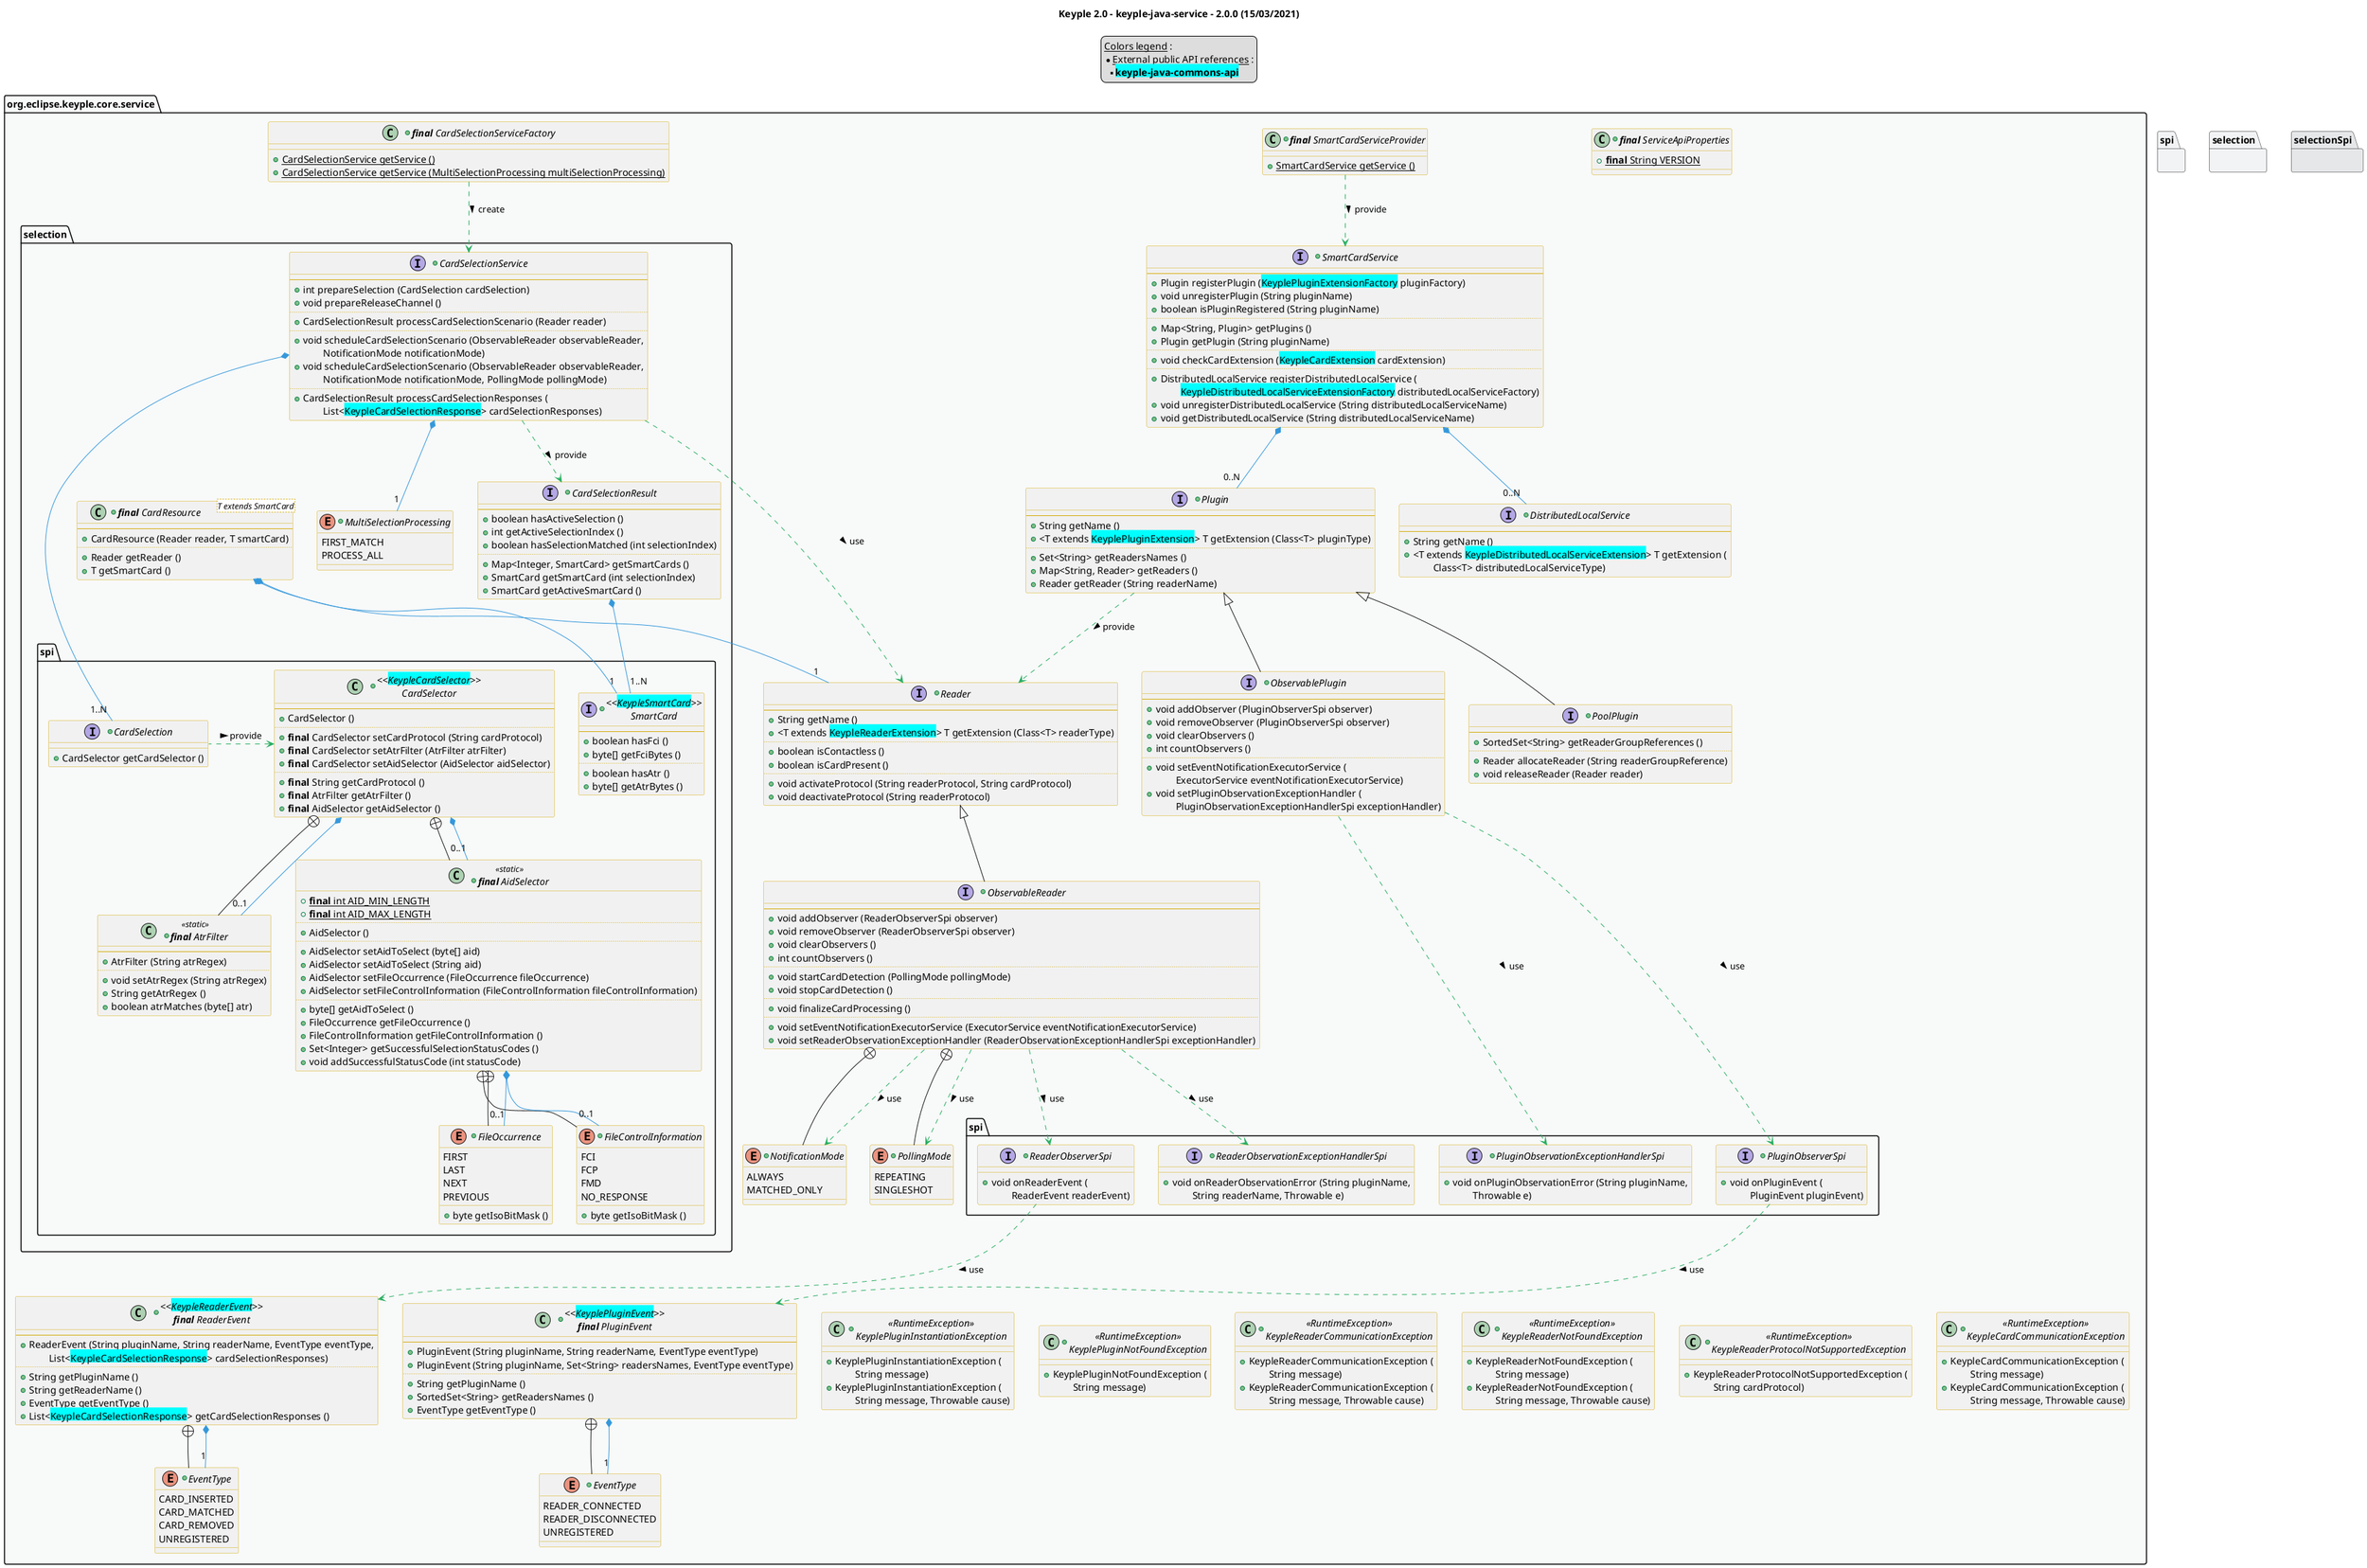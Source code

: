 @startuml
title
    Keyple 2.0 - keyple-java-service - 2.0.0 (15/03/2021)
end title

' == THEME ==

'Couleurs issues de : https://htmlcolorcodes.com/fr/tableau-de-couleur/tableau-de-couleur-design-plat/
!define C_GREY1 F8F9F9
!define C_GREY2 F2F3F4
!define C_GREY3 E5E7E9
!define C_GREY4 D7DBDD
!define C_GREY5 CACFD2
!define C_GREY6 BDC3C7
!define C_LINK 3498DB
!define C_USE 27AE60

skinparam Shadowing false
skinparam ClassFontStyle italic
skinparam ClassBorderColor #D4AC0D
skinparam stereotypeABorderColor #A9DCDF
skinparam stereotypeIBorderColor #B4A7E5
skinparam stereotypeCBorderColor #ADD1B2
skinparam stereotypeEBorderColor #EB93DF
' Red
skinparam ClassBackgroundColor<<red>> #FDEDEC
skinparam ClassBorderColor<<red>> #E74C3C
hide <<red>> stereotype
' Purple
skinparam ClassBackgroundColor<<purple>> #F4ECF7
skinparam ClassBorderColor<<purple>> #8E44AD
hide <<purple>> stereotype
' blue
skinparam ClassBackgroundColor<<blue>> #EBF5FB
skinparam ClassBorderColor<<blue>> #3498DB
hide <<blue>> stereotype
' Green
skinparam ClassBackgroundColor<<green>> #E9F7EF
skinparam ClassBorderColor<<green>> #27AE60
hide <<green>> stereotype
' Grey
skinparam ClassBackgroundColor<<grey>> #EAECEE
skinparam ClassBorderColor<<grey>> #2C3E50
hide <<grey>> stereotype

' == CONTENT ==

legend top
    __Colors legend__ :
    * __External public API references__ :
    ** <back:cyan>**keyple-java-commons-api**</back>
end legend

package "org.eclipse.keyple.core.service" as service {
    ' SPI
    package spi {
        +interface PluginObserverSpi {
            +void onPluginEvent (
                \tPluginEvent pluginEvent)
        }
        +interface PluginObservationExceptionHandlerSpi {
            +void onPluginObservationError (String pluginName,
                \tThrowable e)
        }
        +interface ReaderObserverSpi {
            +void onReaderEvent (
                \tReaderEvent readerEvent)
        }
        +interface ReaderObservationExceptionHandlerSpi {
            +void onReaderObservationError (String pluginName,
                \tString readerName, Throwable e)
        }
    }
    ' SERVICE
    together {
        +class "**final** ServiceApiProperties" as ApiProperties {
            +{static} **final** String VERSION
        }
        +class "**final** SmartCardServiceProvider" as SmartCardServiceProvider {
            +{static} SmartCardService getService ()
        }
        +interface SmartCardService {
            --
            +Plugin registerPlugin (<back:cyan>KeyplePluginExtensionFactory</back> pluginFactory)
            +void unregisterPlugin (String pluginName)
            +boolean isPluginRegistered (String pluginName)
            ..
            +Map<String, Plugin> getPlugins ()
            +Plugin getPlugin (String pluginName)
            ..
            +void checkCardExtension (<back:cyan>KeypleCardExtension</back> cardExtension)
            ..
            +DistributedLocalService registerDistributedLocalService (
                \t<back:cyan>KeypleDistributedLocalServiceExtensionFactory</back> distributedLocalServiceFactory)
            +void unregisterDistributedLocalService (String distributedLocalServiceName)
            +void getDistributedLocalService (String distributedLocalServiceName)
        }
        +interface Plugin {
            --
            +String getName ()
            +<T extends <back:cyan>KeyplePluginExtension</back>> T getExtension (Class<T> pluginType)
            ..
            +Set<String> getReadersNames ()
            +Map<String, Reader> getReaders ()
            +Reader getReader (String readerName)
        }
        +interface DistributedLocalService {
            --
            +String getName ()
            +<T extends <back:cyan>KeypleDistributedLocalServiceExtension</back>> T getExtension (
                \tClass<T> distributedLocalServiceType)
        }
        +interface ObservablePlugin extends Plugin {
            --
            +void addObserver (PluginObserverSpi observer)
            +void removeObserver (PluginObserverSpi observer)
            +void clearObservers ()
            +int countObservers ()
            ..
            +void setEventNotificationExecutorService (
                \tExecutorService eventNotificationExecutorService)
            +void setPluginObservationExceptionHandler (
                \tPluginObservationExceptionHandlerSpi exceptionHandler)
        }
        +interface PoolPlugin extends Plugin {
            --
            +SortedSet<String> getReaderGroupReferences ()
            ..
            +Reader allocateReader (String readerGroupReference)
            +void releaseReader (Reader reader)
        }
        +interface Reader {
            --
            +String getName ()
            +<T extends <back:cyan>KeypleReaderExtension</back>> T getExtension (Class<T> readerType)
            ..
            +boolean isContactless ()
            +boolean isCardPresent ()
            ..
            +void activateProtocol (String readerProtocol, String cardProtocol)
            +void deactivateProtocol (String readerProtocol)
        }
        +interface ObservableReader extends Reader {
            --
            +void addObserver (ReaderObserverSpi observer)
            +void removeObserver (ReaderObserverSpi observer)
            +void clearObservers ()
            +int countObservers ()
            ..
            +void startCardDetection (PollingMode pollingMode)
            +void stopCardDetection ()
            ..
            +void finalizeCardProcessing ()
            ..
            +void setEventNotificationExecutorService (ExecutorService eventNotificationExecutorService)
            +void setReaderObservationExceptionHandler (ReaderObservationExceptionHandlerSpi exceptionHandler)
        }
    }
    +enum NotificationMode {
        ALWAYS
        MATCHED_ONLY
    }
    +enum PollingMode {
        REPEATING
        SINGLESHOT
    }
    +class "<<<back:cyan>KeyplePluginEvent</back>>>\n**final** PluginEvent" as PluginEvent {
        --
        +PluginEvent (String pluginName, String readerName, EventType eventType)
        +PluginEvent (String pluginName, Set<String> readersNames, EventType eventType)
        ..
        +String getPluginName ()
        +SortedSet<String> getReadersNames ()
        +EventType getEventType ()
    }
    +enum "EventType" as PluginEventType {
        READER_CONNECTED
        READER_DISCONNECTED
        UNREGISTERED
    }
    +class "<<<back:cyan>KeypleReaderEvent</back>>>\n**final** ReaderEvent" as ReaderEvent {
        --
        +ReaderEvent (String pluginName, String readerName, EventType eventType,
            \tList<<back:cyan>KeypleCardSelectionResponse</back>> cardSelectionResponses)
        ..
        +String getPluginName ()
        +String getReaderName ()
        +EventType getEventType ()
        +List<<back:cyan>KeypleCardSelectionResponse</back>> getCardSelectionResponses ()
    }
    +enum "EventType" as ReaderEventType {
        CARD_INSERTED
        CARD_MATCHED
        CARD_REMOVED
        UNREGISTERED
    }
    ' SELECTION
    +class "**final** CardSelectionServiceFactory" as CardSelectionServiceFactory {
        +{static} CardSelectionService getService ()
        +{static} CardSelectionService getService (MultiSelectionProcessing multiSelectionProcessing)
    }
    package selection {
        +interface CardSelectionService {
            --
            +int prepareSelection (CardSelection cardSelection)
            +void prepareReleaseChannel ()
            ..
            +CardSelectionResult processCardSelectionScenario (Reader reader)
            ..
            +void scheduleCardSelectionScenario (ObservableReader observableReader,
                \tNotificationMode notificationMode)
            +void scheduleCardSelectionScenario (ObservableReader observableReader,
                \tNotificationMode notificationMode, PollingMode pollingMode)
            ..
            +CardSelectionResult processCardSelectionResponses (
                \tList<<back:cyan>KeypleCardSelectionResponse</back>> cardSelectionResponses)
        }
        +enum MultiSelectionProcessing {
            FIRST_MATCH
            PROCESS_ALL
        }
        package "spi" as selectionSpi {
            +interface CardSelection {
                +CardSelector getCardSelector ()
            }
            +interface "<<<back:cyan>KeypleSmartCard</back>>>\nSmartCard" as SmartCard {
                --
                +boolean hasFci ()
                +byte[] getFciBytes ()
                ..
                +boolean hasAtr ()
                +byte[] getAtrBytes ()
            }
            +class "<<<back:cyan>KeypleCardSelector</back>>>\nCardSelector" as CardSelector {
                --
                +CardSelector ()
                ..
                +**final** CardSelector setCardProtocol (String cardProtocol)
                +**final** CardSelector setAtrFilter (AtrFilter atrFilter)
                +**final** CardSelector setAidSelector (AidSelector aidSelector)
                ..
                +**final** String getCardProtocol ()
                +**final** AtrFilter getAtrFilter ()
                +**final** AidSelector getAidSelector ()
            }
            +class "**final** AidSelector" as AidSelector <<static>> {
                +{static} **final** int AID_MIN_LENGTH
                +{static} **final** int AID_MAX_LENGTH
                ..
                +AidSelector ()
                ..
                +AidSelector setAidToSelect (byte[] aid)
                +AidSelector setAidToSelect (String aid)
                +AidSelector setFileOccurrence (FileOccurrence fileOccurrence)
                +AidSelector setFileControlInformation (FileControlInformation fileControlInformation)
                ..
                +byte[] getAidToSelect ()
                +FileOccurrence getFileOccurrence ()
                +FileControlInformation getFileControlInformation ()
                +Set<Integer> getSuccessfulSelectionStatusCodes ()
                +void addSuccessfulStatusCode (int statusCode)
            }
            +enum FileOccurrence {
                FIRST
                LAST
                NEXT
                PREVIOUS
                +byte getIsoBitMask ()
            }
            +enum FileControlInformation {
                FCI
                FCP
                FMD
                NO_RESPONSE
                +byte getIsoBitMask ()
            }
            +class "**final** AtrFilter" as AtrFilter <<static>> {
                --
                +AtrFilter (String atrRegex)
                ..
                +void setAtrRegex (String atrRegex)
                +String getAtrRegex ()
                +boolean atrMatches (byte[] atr)
            }
        }
        +interface CardSelectionResult {
            --
            +boolean hasActiveSelection ()
            +int getActiveSelectionIndex ()
            +boolean hasSelectionMatched (int selectionIndex)
            ..
            +Map<Integer, SmartCard> getSmartCards ()
            +SmartCard getSmartCard (int selectionIndex)
            +SmartCard getActiveSmartCard ()
        }
        +class "**final** CardResource" as CardResource<T extends SmartCard> {
            --
            +CardResource (Reader reader, T smartCard)
            ..
            +Reader getReader ()
            +T getSmartCard ()
        }
    }
    ' EXCEPTIONS
    together {
        +class "<<RuntimeException>>\nKeyplePluginInstantiationException" as KeyplePluginInstantiationException {
            +KeyplePluginInstantiationException (
                \tString message)
            +KeyplePluginInstantiationException (
                \tString message, Throwable cause)
        }
        +class "<<RuntimeException>>\nKeyplePluginNotFoundException" as KeyplePluginNotFoundException {
            +KeyplePluginNotFoundException (
                \tString message)
        }
        +class "<<RuntimeException>>\nKeypleReaderCommunicationException" as KeypleReaderCommunicationException {
            +KeypleReaderCommunicationException (
                \tString message)
            +KeypleReaderCommunicationException (
                \tString message, Throwable cause)
        }
        +class "<<RuntimeException>>\nKeypleReaderNotFoundException" as KeypleReaderNotFoundException {
            +KeypleReaderNotFoundException (
                \tString message)
            +KeypleReaderNotFoundException (
                \tString message, Throwable cause)
        }
        +class "<<RuntimeException>>\nKeypleReaderProtocolNotSupportedException" as KeypleReaderProtocolNotSupportedException {
            +KeypleReaderProtocolNotSupportedException (
                \tString cardProtocol)
        }
        +class "<<RuntimeException>>\nKeypleCardCommunicationException" as KeypleCardCommunicationException {
            +KeypleCardCommunicationException (
                \tString message)
            +KeypleCardCommunicationException (
                \tString message, Throwable cause)
        }
    }
}

' Associations
'LocalServiceClient ..> RemoteServiceParameters #C_USE : use >

SmartCardServiceProvider ..> SmartCardService #C_USE : provide >

SmartCardService *-- "0..N" Plugin #C_LINK
SmartCardService *-- "0..N" DistributedLocalService #C_LINK

PluginEvent +-- PluginEventType
PluginEvent *-- "1" PluginEventType #C_LINK

ObservableReader +-- NotificationMode
ObservableReader ..> NotificationMode #C_USE : use >
ObservableReader +-- PollingMode
ObservableReader ..> PollingMode #C_USE : use >

ReaderEvent +-- ReaderEventType
ReaderEvent *-- "1" ReaderEventType #C_LINK

CardSelectionServiceFactory ..> CardSelectionService #C_USE : create >

CardSelectionService *-- "1" MultiSelectionProcessing #C_LINK
CardSelectionService *-- "1..N" CardSelection #C_LINK

CardSelectionResult *-- "1..N" SmartCard #C_LINK

CardResource *-- "1" SmartCard #C_LINK
CardResource *-- "1" Reader #C_LINK

CardSelector +-- AtrFilter
CardSelector *-- "0..1" AtrFilter #C_LINK
CardSelector +-- AidSelector
CardSelector *-- "0..1" AidSelector #C_LINK

AidSelector +-- FileOccurrence
AidSelector *-- "0..1" FileOccurrence  #C_LINK
AidSelector +-- FileControlInformation
AidSelector *-- "0..1" FileControlInformation  #C_LINK


Plugin ..> Reader #C_USE : provide >

CardSelectionService ..> Reader #C_USE : use >
CardSelectionService ..> CardSelectionResult #C_USE : provide >


ObservablePlugin ..> PluginObserverSpi #C_USE : use >
ObservablePlugin ..> PluginObservationExceptionHandlerSpi #C_USE : use >

PluginObserverSpi ..> PluginEvent #C_USE : use >

ObservableReader ..> ReaderObserverSpi #C_USE : use >
ObservableReader ..> ReaderObservationExceptionHandlerSpi #C_USE : use >

ReaderObserverSpi ..> ReaderEvent #C_USE : use >

CardSelection .left.> CardSelector #C_USE : provide >

' == LAYOUT ==

FileOccurrence -[hidden]- KeyplePluginInstantiationException

' == STYLE ==

package service #C_GREY1 {}
package spi #C_GREY2 {}
package selection #C_GREY2 {}
package selectionSpi #C_GREY3 {}

@enduml